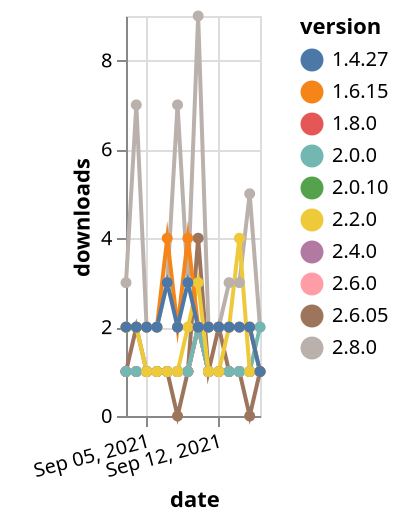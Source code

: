 {"$schema": "https://vega.github.io/schema/vega-lite/v5.json", "description": "A simple bar chart with embedded data.", "data": {"values": [{"date": "2021-09-03", "total": 256, "delta": 1, "version": "2.4.0"}, {"date": "2021-09-04", "total": 257, "delta": 1, "version": "2.4.0"}, {"date": "2021-09-05", "total": 258, "delta": 1, "version": "2.4.0"}, {"date": "2021-09-06", "total": 259, "delta": 1, "version": "2.4.0"}, {"date": "2021-09-07", "total": 260, "delta": 1, "version": "2.4.0"}, {"date": "2021-09-08", "total": 261, "delta": 1, "version": "2.4.0"}, {"date": "2021-09-09", "total": 262, "delta": 1, "version": "2.4.0"}, {"date": "2021-09-10", "total": 264, "delta": 2, "version": "2.4.0"}, {"date": "2021-09-11", "total": 265, "delta": 1, "version": "2.4.0"}, {"date": "2021-09-12", "total": 266, "delta": 1, "version": "2.4.0"}, {"date": "2021-09-13", "total": 267, "delta": 1, "version": "2.4.0"}, {"date": "2021-09-14", "total": 268, "delta": 1, "version": "2.4.0"}, {"date": "2021-09-15", "total": 269, "delta": 1, "version": "2.4.0"}, {"date": "2021-09-16", "total": 270, "delta": 1, "version": "2.4.0"}, {"date": "2021-09-03", "total": 277, "delta": 1, "version": "2.0.10"}, {"date": "2021-09-04", "total": 278, "delta": 1, "version": "2.0.10"}, {"date": "2021-09-05", "total": 279, "delta": 1, "version": "2.0.10"}, {"date": "2021-09-06", "total": 280, "delta": 1, "version": "2.0.10"}, {"date": "2021-09-07", "total": 281, "delta": 1, "version": "2.0.10"}, {"date": "2021-09-08", "total": 282, "delta": 1, "version": "2.0.10"}, {"date": "2021-09-09", "total": 283, "delta": 1, "version": "2.0.10"}, {"date": "2021-09-10", "total": 285, "delta": 2, "version": "2.0.10"}, {"date": "2021-09-11", "total": 286, "delta": 1, "version": "2.0.10"}, {"date": "2021-09-12", "total": 287, "delta": 1, "version": "2.0.10"}, {"date": "2021-09-13", "total": 288, "delta": 1, "version": "2.0.10"}, {"date": "2021-09-14", "total": 289, "delta": 1, "version": "2.0.10"}, {"date": "2021-09-15", "total": 290, "delta": 1, "version": "2.0.10"}, {"date": "2021-09-16", "total": 291, "delta": 1, "version": "2.0.10"}, {"date": "2021-09-03", "total": 335, "delta": 1, "version": "1.8.0"}, {"date": "2021-09-04", "total": 336, "delta": 1, "version": "1.8.0"}, {"date": "2021-09-05", "total": 337, "delta": 1, "version": "1.8.0"}, {"date": "2021-09-06", "total": 338, "delta": 1, "version": "1.8.0"}, {"date": "2021-09-07", "total": 339, "delta": 1, "version": "1.8.0"}, {"date": "2021-09-08", "total": 340, "delta": 1, "version": "1.8.0"}, {"date": "2021-09-09", "total": 341, "delta": 1, "version": "1.8.0"}, {"date": "2021-09-10", "total": 343, "delta": 2, "version": "1.8.0"}, {"date": "2021-09-11", "total": 344, "delta": 1, "version": "1.8.0"}, {"date": "2021-09-12", "total": 345, "delta": 1, "version": "1.8.0"}, {"date": "2021-09-13", "total": 346, "delta": 1, "version": "1.8.0"}, {"date": "2021-09-14", "total": 347, "delta": 1, "version": "1.8.0"}, {"date": "2021-09-15", "total": 348, "delta": 1, "version": "1.8.0"}, {"date": "2021-09-16", "total": 349, "delta": 1, "version": "1.8.0"}, {"date": "2021-09-03", "total": 234, "delta": 1, "version": "2.6.05"}, {"date": "2021-09-04", "total": 236, "delta": 2, "version": "2.6.05"}, {"date": "2021-09-05", "total": 237, "delta": 1, "version": "2.6.05"}, {"date": "2021-09-06", "total": 238, "delta": 1, "version": "2.6.05"}, {"date": "2021-09-07", "total": 239, "delta": 1, "version": "2.6.05"}, {"date": "2021-09-08", "total": 239, "delta": 0, "version": "2.6.05"}, {"date": "2021-09-09", "total": 240, "delta": 1, "version": "2.6.05"}, {"date": "2021-09-10", "total": 244, "delta": 4, "version": "2.6.05"}, {"date": "2021-09-11", "total": 245, "delta": 1, "version": "2.6.05"}, {"date": "2021-09-12", "total": 247, "delta": 2, "version": "2.6.05"}, {"date": "2021-09-13", "total": 248, "delta": 1, "version": "2.6.05"}, {"date": "2021-09-14", "total": 249, "delta": 1, "version": "2.6.05"}, {"date": "2021-09-15", "total": 249, "delta": 0, "version": "2.6.05"}, {"date": "2021-09-16", "total": 250, "delta": 1, "version": "2.6.05"}, {"date": "2021-09-03", "total": 320, "delta": 3, "version": "2.8.0"}, {"date": "2021-09-04", "total": 327, "delta": 7, "version": "2.8.0"}, {"date": "2021-09-05", "total": 329, "delta": 2, "version": "2.8.0"}, {"date": "2021-09-06", "total": 331, "delta": 2, "version": "2.8.0"}, {"date": "2021-09-07", "total": 334, "delta": 3, "version": "2.8.0"}, {"date": "2021-09-08", "total": 341, "delta": 7, "version": "2.8.0"}, {"date": "2021-09-09", "total": 344, "delta": 3, "version": "2.8.0"}, {"date": "2021-09-10", "total": 353, "delta": 9, "version": "2.8.0"}, {"date": "2021-09-11", "total": 355, "delta": 2, "version": "2.8.0"}, {"date": "2021-09-12", "total": 357, "delta": 2, "version": "2.8.0"}, {"date": "2021-09-13", "total": 360, "delta": 3, "version": "2.8.0"}, {"date": "2021-09-14", "total": 363, "delta": 3, "version": "2.8.0"}, {"date": "2021-09-15", "total": 368, "delta": 5, "version": "2.8.0"}, {"date": "2021-09-16", "total": 370, "delta": 2, "version": "2.8.0"}, {"date": "2021-09-03", "total": 238, "delta": 1, "version": "2.6.0"}, {"date": "2021-09-04", "total": 239, "delta": 1, "version": "2.6.0"}, {"date": "2021-09-05", "total": 240, "delta": 1, "version": "2.6.0"}, {"date": "2021-09-06", "total": 241, "delta": 1, "version": "2.6.0"}, {"date": "2021-09-07", "total": 242, "delta": 1, "version": "2.6.0"}, {"date": "2021-09-08", "total": 243, "delta": 1, "version": "2.6.0"}, {"date": "2021-09-09", "total": 244, "delta": 1, "version": "2.6.0"}, {"date": "2021-09-10", "total": 246, "delta": 2, "version": "2.6.0"}, {"date": "2021-09-11", "total": 247, "delta": 1, "version": "2.6.0"}, {"date": "2021-09-12", "total": 248, "delta": 1, "version": "2.6.0"}, {"date": "2021-09-13", "total": 249, "delta": 1, "version": "2.6.0"}, {"date": "2021-09-14", "total": 250, "delta": 1, "version": "2.6.0"}, {"date": "2021-09-15", "total": 251, "delta": 1, "version": "2.6.0"}, {"date": "2021-09-16", "total": 252, "delta": 1, "version": "2.6.0"}, {"date": "2021-09-03", "total": 354, "delta": 1, "version": "2.0.0"}, {"date": "2021-09-04", "total": 355, "delta": 1, "version": "2.0.0"}, {"date": "2021-09-05", "total": 356, "delta": 1, "version": "2.0.0"}, {"date": "2021-09-06", "total": 357, "delta": 1, "version": "2.0.0"}, {"date": "2021-09-07", "total": 358, "delta": 1, "version": "2.0.0"}, {"date": "2021-09-08", "total": 359, "delta": 1, "version": "2.0.0"}, {"date": "2021-09-09", "total": 360, "delta": 1, "version": "2.0.0"}, {"date": "2021-09-10", "total": 362, "delta": 2, "version": "2.0.0"}, {"date": "2021-09-11", "total": 363, "delta": 1, "version": "2.0.0"}, {"date": "2021-09-12", "total": 364, "delta": 1, "version": "2.0.0"}, {"date": "2021-09-13", "total": 365, "delta": 1, "version": "2.0.0"}, {"date": "2021-09-14", "total": 366, "delta": 1, "version": "2.0.0"}, {"date": "2021-09-15", "total": 367, "delta": 1, "version": "2.0.0"}, {"date": "2021-09-16", "total": 369, "delta": 2, "version": "2.0.0"}, {"date": "2021-09-03", "total": 709, "delta": 2, "version": "2.2.0"}, {"date": "2021-09-04", "total": 711, "delta": 2, "version": "2.2.0"}, {"date": "2021-09-05", "total": 712, "delta": 1, "version": "2.2.0"}, {"date": "2021-09-06", "total": 713, "delta": 1, "version": "2.2.0"}, {"date": "2021-09-07", "total": 714, "delta": 1, "version": "2.2.0"}, {"date": "2021-09-08", "total": 715, "delta": 1, "version": "2.2.0"}, {"date": "2021-09-09", "total": 717, "delta": 2, "version": "2.2.0"}, {"date": "2021-09-10", "total": 720, "delta": 3, "version": "2.2.0"}, {"date": "2021-09-11", "total": 721, "delta": 1, "version": "2.2.0"}, {"date": "2021-09-12", "total": 722, "delta": 1, "version": "2.2.0"}, {"date": "2021-09-13", "total": 724, "delta": 2, "version": "2.2.0"}, {"date": "2021-09-14", "total": 728, "delta": 4, "version": "2.2.0"}, {"date": "2021-09-15", "total": 729, "delta": 1, "version": "2.2.0"}, {"date": "2021-09-16", "total": 730, "delta": 1, "version": "2.2.0"}, {"date": "2021-09-03", "total": 2575, "delta": 2, "version": "1.6.15"}, {"date": "2021-09-04", "total": 2577, "delta": 2, "version": "1.6.15"}, {"date": "2021-09-05", "total": 2579, "delta": 2, "version": "1.6.15"}, {"date": "2021-09-06", "total": 2581, "delta": 2, "version": "1.6.15"}, {"date": "2021-09-07", "total": 2585, "delta": 4, "version": "1.6.15"}, {"date": "2021-09-08", "total": 2587, "delta": 2, "version": "1.6.15"}, {"date": "2021-09-09", "total": 2591, "delta": 4, "version": "1.6.15"}, {"date": "2021-09-10", "total": 2593, "delta": 2, "version": "1.6.15"}, {"date": "2021-09-11", "total": 2595, "delta": 2, "version": "1.6.15"}, {"date": "2021-09-12", "total": 2597, "delta": 2, "version": "1.6.15"}, {"date": "2021-09-13", "total": 2599, "delta": 2, "version": "1.6.15"}, {"date": "2021-09-14", "total": 2601, "delta": 2, "version": "1.6.15"}, {"date": "2021-09-15", "total": 2603, "delta": 2, "version": "1.6.15"}, {"date": "2021-09-16", "total": 2604, "delta": 1, "version": "1.6.15"}, {"date": "2021-09-03", "total": 2388, "delta": 2, "version": "1.4.27"}, {"date": "2021-09-04", "total": 2390, "delta": 2, "version": "1.4.27"}, {"date": "2021-09-05", "total": 2392, "delta": 2, "version": "1.4.27"}, {"date": "2021-09-06", "total": 2394, "delta": 2, "version": "1.4.27"}, {"date": "2021-09-07", "total": 2397, "delta": 3, "version": "1.4.27"}, {"date": "2021-09-08", "total": 2399, "delta": 2, "version": "1.4.27"}, {"date": "2021-09-09", "total": 2402, "delta": 3, "version": "1.4.27"}, {"date": "2021-09-10", "total": 2404, "delta": 2, "version": "1.4.27"}, {"date": "2021-09-11", "total": 2406, "delta": 2, "version": "1.4.27"}, {"date": "2021-09-12", "total": 2408, "delta": 2, "version": "1.4.27"}, {"date": "2021-09-13", "total": 2410, "delta": 2, "version": "1.4.27"}, {"date": "2021-09-14", "total": 2412, "delta": 2, "version": "1.4.27"}, {"date": "2021-09-15", "total": 2414, "delta": 2, "version": "1.4.27"}, {"date": "2021-09-16", "total": 2415, "delta": 1, "version": "1.4.27"}]}, "width": "container", "mark": {"type": "line", "point": {"filled": true}}, "encoding": {"x": {"field": "date", "type": "temporal", "timeUnit": "yearmonthdate", "title": "date", "axis": {"labelAngle": -15}}, "y": {"field": "delta", "type": "quantitative", "title": "downloads"}, "color": {"field": "version", "type": "nominal"}, "tooltip": {"field": "delta"}}}